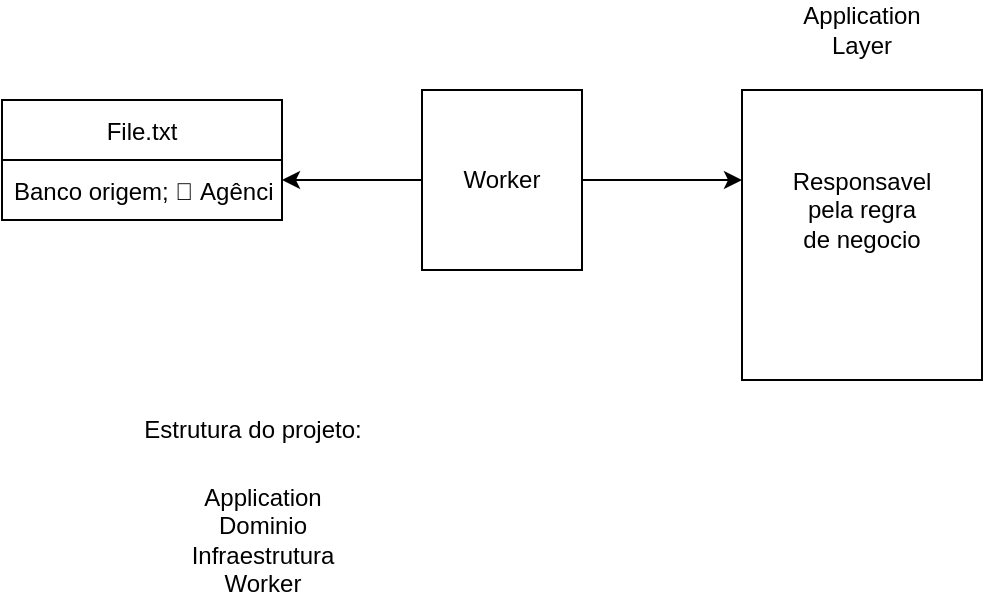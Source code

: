 <mxfile version="20.0.4" type="device"><diagram id="GdGUHYC_D3lfCeT8FomJ" name="Page-1"><mxGraphModel dx="1422" dy="762" grid="1" gridSize="10" guides="1" tooltips="1" connect="1" arrows="1" fold="1" page="1" pageScale="1" pageWidth="827" pageHeight="1169" math="0" shadow="0"><root><mxCell id="0"/><mxCell id="1" parent="0"/><mxCell id="dggtiX3aeRVvjhMkbT2W-6" style="edgeStyle=orthogonalEdgeStyle;rounded=0;orthogonalLoop=1;jettySize=auto;html=1;" edge="1" parent="1" source="dggtiX3aeRVvjhMkbT2W-2"><mxGeometry relative="1" as="geometry"><mxPoint x="380" y="110" as="targetPoint"/></mxGeometry></mxCell><mxCell id="dggtiX3aeRVvjhMkbT2W-16" value="" style="edgeStyle=orthogonalEdgeStyle;rounded=0;orthogonalLoop=1;jettySize=auto;html=1;" edge="1" parent="1" source="dggtiX3aeRVvjhMkbT2W-2"><mxGeometry relative="1" as="geometry"><mxPoint x="150" y="110" as="targetPoint"/></mxGeometry></mxCell><mxCell id="dggtiX3aeRVvjhMkbT2W-2" value="Worker" style="rounded=0;whiteSpace=wrap;html=1;" vertex="1" parent="1"><mxGeometry x="220" y="65" width="80" height="90" as="geometry"/></mxCell><mxCell id="dggtiX3aeRVvjhMkbT2W-17" value="" style="rounded=0;whiteSpace=wrap;html=1;" vertex="1" parent="1"><mxGeometry x="380" y="65" width="120" height="145" as="geometry"/></mxCell><mxCell id="dggtiX3aeRVvjhMkbT2W-18" value="Responsavel pela regra de negocio" style="text;html=1;strokeColor=none;fillColor=none;align=center;verticalAlign=middle;whiteSpace=wrap;rounded=0;" vertex="1" parent="1"><mxGeometry x="410" y="110" width="60" height="30" as="geometry"/></mxCell><mxCell id="dggtiX3aeRVvjhMkbT2W-22" value="Application Layer&lt;br&gt;" style="text;html=1;strokeColor=none;fillColor=none;align=center;verticalAlign=middle;whiteSpace=wrap;rounded=0;" vertex="1" parent="1"><mxGeometry x="410" y="20" width="60" height="30" as="geometry"/></mxCell><mxCell id="dggtiX3aeRVvjhMkbT2W-23" value="File.txt" style="swimlane;fontStyle=0;childLayout=stackLayout;horizontal=1;startSize=30;horizontalStack=0;resizeParent=1;resizeParentMax=0;resizeLast=0;collapsible=1;marginBottom=0;" vertex="1" parent="1"><mxGeometry x="10" y="70" width="140" height="60" as="geometry"/></mxCell><mxCell id="dggtiX3aeRVvjhMkbT2W-24" value="Banco origem;  Agência origem;  Conta origem;  Conta destino;  Valor  Tipo de transação." style="text;strokeColor=none;fillColor=none;align=left;verticalAlign=middle;spacingLeft=4;spacingRight=4;overflow=hidden;points=[[0,0.5],[1,0.5]];portConstraint=eastwest;rotatable=0;" vertex="1" parent="dggtiX3aeRVvjhMkbT2W-23"><mxGeometry y="30" width="140" height="30" as="geometry"/></mxCell><mxCell id="dggtiX3aeRVvjhMkbT2W-27" value="Application&lt;br&gt;Dominio&lt;br&gt;Infraestrutura&lt;br&gt;Worker" style="text;html=1;align=center;verticalAlign=middle;resizable=0;points=[];autosize=1;strokeColor=none;fillColor=none;" vertex="1" parent="1"><mxGeometry x="95" y="255" width="90" height="70" as="geometry"/></mxCell><mxCell id="dggtiX3aeRVvjhMkbT2W-28" value="Estrutura do projeto:&lt;br&gt;" style="text;html=1;align=center;verticalAlign=middle;resizable=0;points=[];autosize=1;strokeColor=none;fillColor=none;" vertex="1" parent="1"><mxGeometry x="70" y="220" width="130" height="30" as="geometry"/></mxCell></root></mxGraphModel></diagram></mxfile>